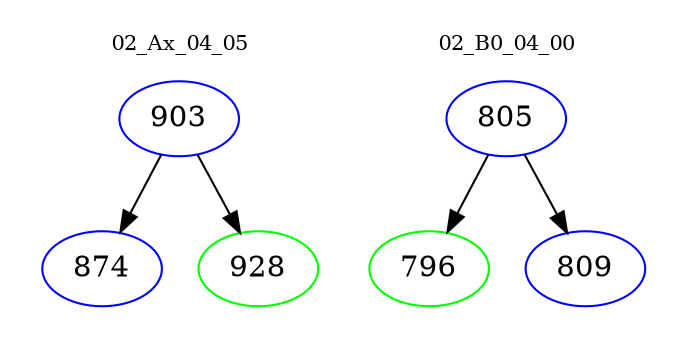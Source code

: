 digraph{
subgraph cluster_0 {
color = white
label = "02_Ax_04_05";
fontsize=10;
T0_903 [label="903", color="blue"]
T0_903 -> T0_874 [color="black"]
T0_874 [label="874", color="blue"]
T0_903 -> T0_928 [color="black"]
T0_928 [label="928", color="green"]
}
subgraph cluster_1 {
color = white
label = "02_B0_04_00";
fontsize=10;
T1_805 [label="805", color="blue"]
T1_805 -> T1_796 [color="black"]
T1_796 [label="796", color="green"]
T1_805 -> T1_809 [color="black"]
T1_809 [label="809", color="blue"]
}
}
